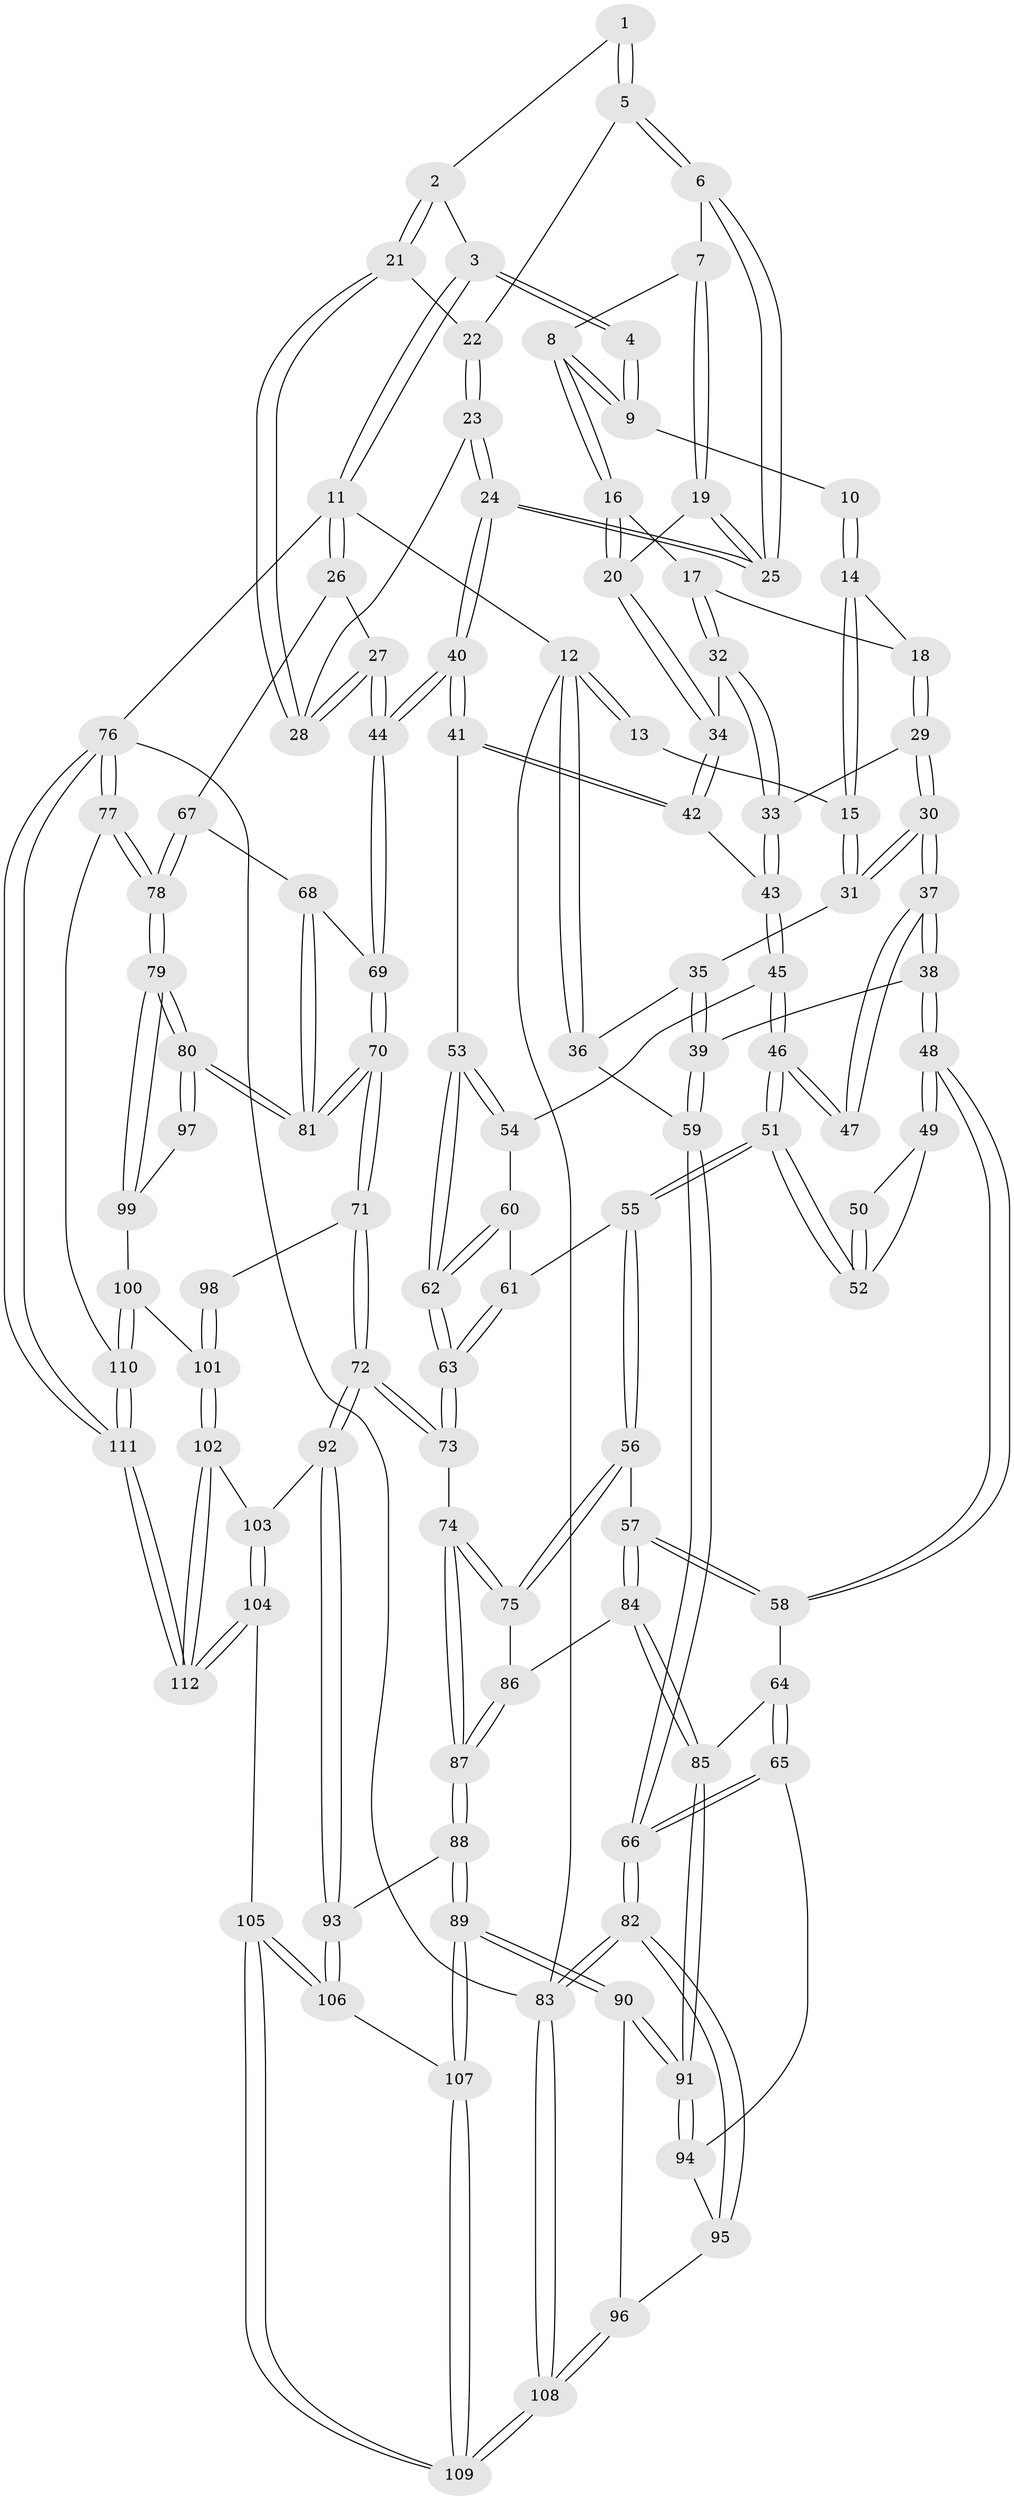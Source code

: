 // coarse degree distribution, {3: 0.23529411764705882, 4: 0.29411764705882354, 6: 0.16176470588235295, 5: 0.27941176470588236, 7: 0.014705882352941176, 2: 0.014705882352941176}
// Generated by graph-tools (version 1.1) at 2025/42/03/06/25 10:42:27]
// undirected, 112 vertices, 277 edges
graph export_dot {
graph [start="1"]
  node [color=gray90,style=filled];
  1 [pos="+0.8124302211699951+0"];
  2 [pos="+0.9150867189918676+0.07025656547991405"];
  3 [pos="+1+0"];
  4 [pos="+0.7642533610057514+0"];
  5 [pos="+0.8013810518671665+0.08189362619023377"];
  6 [pos="+0.7849477565989973+0.09240394586933658"];
  7 [pos="+0.6999213888551027+0.06177370592305617"];
  8 [pos="+0.5712260365366473+0"];
  9 [pos="+0.5629606790763327+0"];
  10 [pos="+0.5299112310313453+0"];
  11 [pos="+1+0"];
  12 [pos="+0+0"];
  13 [pos="+0.044816003751303055+0"];
  14 [pos="+0.37089668046794183+0.11697615210226316"];
  15 [pos="+0.25832649648746003+0.12275588402033209"];
  16 [pos="+0.5697054364894192+0.01658180826098977"];
  17 [pos="+0.5135125970932967+0.16988332308641182"];
  18 [pos="+0.3811909896495938+0.12983076412485517"];
  19 [pos="+0.6601344970151702+0.2165486988346814"];
  20 [pos="+0.6547352451819441+0.2171737039153198"];
  21 [pos="+0.9126227424021739+0.08793041895223626"];
  22 [pos="+0.8524231779526988+0.09405976841334707"];
  23 [pos="+0.8308919548891675+0.23389044661390854"];
  24 [pos="+0.7725314462450371+0.25387940376405216"];
  25 [pos="+0.7565212971571212+0.24102939143029845"];
  26 [pos="+1+0.24657070803044415"];
  27 [pos="+1+0.23603522699086332"];
  28 [pos="+0.9982651449247819+0.2097743611765816"];
  29 [pos="+0.39920651572098786+0.2927086176830103"];
  30 [pos="+0.26083391011787505+0.35028671576541753"];
  31 [pos="+0.250971585757739+0.13178121543219284"];
  32 [pos="+0.5651106599670772+0.2430059439757019"];
  33 [pos="+0.502935271555961+0.330477507850638"];
  34 [pos="+0.6378141375308637+0.2253564532381074"];
  35 [pos="+0.1626350704246909+0.15633811012541798"];
  36 [pos="+0+0.11165551893673627"];
  37 [pos="+0.2346950798787177+0.38653050378980836"];
  38 [pos="+0.20791175434394532+0.4081380615303216"];
  39 [pos="+0.1350694288987534+0.3848965377407032"];
  40 [pos="+0.7934567768136019+0.4488995429158163"];
  41 [pos="+0.7694062266208126+0.45131938403120914"];
  42 [pos="+0.6544808367742287+0.3722302718349343"];
  43 [pos="+0.5107059417353748+0.36675199690218657"];
  44 [pos="+0.8081945487602228+0.4587829921069953"];
  45 [pos="+0.508006453193169+0.4035575764579652"];
  46 [pos="+0.47686793756314205+0.43005840930432365"];
  47 [pos="+0.393879266860593+0.4313290861065829"];
  48 [pos="+0.22175643752470053+0.46744225144932866"];
  49 [pos="+0.3581427027568082+0.4824507698921001"];
  50 [pos="+0.38542880962511744+0.46086635388164265"];
  51 [pos="+0.43096510949707884+0.5442261407496929"];
  52 [pos="+0.38367399643771377+0.4904610631690825"];
  53 [pos="+0.6423715570917643+0.503846800521361"];
  54 [pos="+0.5148857006738531+0.41066323874980637"];
  55 [pos="+0.4304117055124799+0.5479573173904487"];
  56 [pos="+0.4227521141890368+0.5638790259051526"];
  57 [pos="+0.4027660308152889+0.5834508105242288"];
  58 [pos="+0.22537730831325203+0.4963996644816348"];
  59 [pos="+0+0.3546368157568952"];
  60 [pos="+0.5242335367316268+0.5234453722308259"];
  61 [pos="+0.5199723468374069+0.5425088187496394"];
  62 [pos="+0.6367718624892769+0.5163388838042765"];
  63 [pos="+0.5999888552775682+0.6139237867041943"];
  64 [pos="+0.21021466593243285+0.543274471594401"];
  65 [pos="+0.09751282217512923+0.640466013574516"];
  66 [pos="+0+0.5837662062996667"];
  67 [pos="+1+0.33322630039521633"];
  68 [pos="+0.8320159285486805+0.4797259944955691"];
  69 [pos="+0.8185461404223686+0.4738250009142111"];
  70 [pos="+0.7628071909948412+0.6872626437394069"];
  71 [pos="+0.7222435840977297+0.7373101481599099"];
  72 [pos="+0.6718080459266484+0.745596202708632"];
  73 [pos="+0.5986068868568414+0.6271454052284272"];
  74 [pos="+0.592797081552469+0.6275578477596748"];
  75 [pos="+0.5535643859841693+0.6167745235356775"];
  76 [pos="+1+1"];
  77 [pos="+1+0.922723404837978"];
  78 [pos="+1+0.6992785386913076"];
  79 [pos="+1+0.699106917274645"];
  80 [pos="+1+0.683238940709305"];
  81 [pos="+1+0.6631774333714311"];
  82 [pos="+0+0.8283400156748366"];
  83 [pos="+0+1"];
  84 [pos="+0.39851475934561575+0.6348336892425354"];
  85 [pos="+0.27485946422850327+0.6686328628216948"];
  86 [pos="+0.4035350870575802+0.6439043908275246"];
  87 [pos="+0.42888102903183767+0.7014839907415612"];
  88 [pos="+0.43056702396075613+0.8215034537151442"];
  89 [pos="+0.3917480787140841+0.846337573561511"];
  90 [pos="+0.2650755516787734+0.7828736024369967"];
  91 [pos="+0.2522906050641422+0.7526860713519544"];
  92 [pos="+0.6181729289238626+0.8117147555662388"];
  93 [pos="+0.5807877326401419+0.8311710273814639"];
  94 [pos="+0.12320395473413348+0.700291253889967"];
  95 [pos="+0.09293967030497237+0.770837297641063"];
  96 [pos="+0.1409469380363107+0.8840642684044271"];
  97 [pos="+0.8338858888826861+0.7785755614488102"];
  98 [pos="+0.7691074665445072+0.7743211870507317"];
  99 [pos="+0.9424779135561665+0.864488508276196"];
  100 [pos="+0.8996801648700182+0.911516151226401"];
  101 [pos="+0.8105793740344113+0.8661087796773538"];
  102 [pos="+0.7528567253124154+0.9561598758031136"];
  103 [pos="+0.6831618066822231+0.8992545353588374"];
  104 [pos="+0.6082827629190417+1"];
  105 [pos="+0.5961175539423618+1"];
  106 [pos="+0.5739632832909382+1"];
  107 [pos="+0.3852674341546589+0.8729921713073259"];
  108 [pos="+0+1"];
  109 [pos="+0.22579640437880155+1"];
  110 [pos="+0.8983359225632618+0.9502036745585278"];
  111 [pos="+0.8502345892112368+1"];
  112 [pos="+0.8359621336723987+1"];
  1 -- 2;
  1 -- 5;
  1 -- 5;
  2 -- 3;
  2 -- 21;
  2 -- 21;
  3 -- 4;
  3 -- 4;
  3 -- 11;
  3 -- 11;
  4 -- 9;
  4 -- 9;
  5 -- 6;
  5 -- 6;
  5 -- 22;
  6 -- 7;
  6 -- 25;
  6 -- 25;
  7 -- 8;
  7 -- 19;
  7 -- 19;
  8 -- 9;
  8 -- 9;
  8 -- 16;
  8 -- 16;
  9 -- 10;
  10 -- 14;
  10 -- 14;
  11 -- 12;
  11 -- 26;
  11 -- 26;
  11 -- 76;
  12 -- 13;
  12 -- 13;
  12 -- 36;
  12 -- 36;
  12 -- 83;
  13 -- 15;
  14 -- 15;
  14 -- 15;
  14 -- 18;
  15 -- 31;
  15 -- 31;
  16 -- 17;
  16 -- 20;
  16 -- 20;
  17 -- 18;
  17 -- 32;
  17 -- 32;
  18 -- 29;
  18 -- 29;
  19 -- 20;
  19 -- 25;
  19 -- 25;
  20 -- 34;
  20 -- 34;
  21 -- 22;
  21 -- 28;
  21 -- 28;
  22 -- 23;
  22 -- 23;
  23 -- 24;
  23 -- 24;
  23 -- 28;
  24 -- 25;
  24 -- 25;
  24 -- 40;
  24 -- 40;
  26 -- 27;
  26 -- 67;
  27 -- 28;
  27 -- 28;
  27 -- 44;
  27 -- 44;
  29 -- 30;
  29 -- 30;
  29 -- 33;
  30 -- 31;
  30 -- 31;
  30 -- 37;
  30 -- 37;
  31 -- 35;
  32 -- 33;
  32 -- 33;
  32 -- 34;
  33 -- 43;
  33 -- 43;
  34 -- 42;
  34 -- 42;
  35 -- 36;
  35 -- 39;
  35 -- 39;
  36 -- 59;
  37 -- 38;
  37 -- 38;
  37 -- 47;
  37 -- 47;
  38 -- 39;
  38 -- 48;
  38 -- 48;
  39 -- 59;
  39 -- 59;
  40 -- 41;
  40 -- 41;
  40 -- 44;
  40 -- 44;
  41 -- 42;
  41 -- 42;
  41 -- 53;
  42 -- 43;
  43 -- 45;
  43 -- 45;
  44 -- 69;
  44 -- 69;
  45 -- 46;
  45 -- 46;
  45 -- 54;
  46 -- 47;
  46 -- 47;
  46 -- 51;
  46 -- 51;
  48 -- 49;
  48 -- 49;
  48 -- 58;
  48 -- 58;
  49 -- 50;
  49 -- 52;
  50 -- 52;
  50 -- 52;
  51 -- 52;
  51 -- 52;
  51 -- 55;
  51 -- 55;
  53 -- 54;
  53 -- 54;
  53 -- 62;
  53 -- 62;
  54 -- 60;
  55 -- 56;
  55 -- 56;
  55 -- 61;
  56 -- 57;
  56 -- 75;
  56 -- 75;
  57 -- 58;
  57 -- 58;
  57 -- 84;
  57 -- 84;
  58 -- 64;
  59 -- 66;
  59 -- 66;
  60 -- 61;
  60 -- 62;
  60 -- 62;
  61 -- 63;
  61 -- 63;
  62 -- 63;
  62 -- 63;
  63 -- 73;
  63 -- 73;
  64 -- 65;
  64 -- 65;
  64 -- 85;
  65 -- 66;
  65 -- 66;
  65 -- 94;
  66 -- 82;
  66 -- 82;
  67 -- 68;
  67 -- 78;
  67 -- 78;
  68 -- 69;
  68 -- 81;
  68 -- 81;
  69 -- 70;
  69 -- 70;
  70 -- 71;
  70 -- 71;
  70 -- 81;
  70 -- 81;
  71 -- 72;
  71 -- 72;
  71 -- 98;
  72 -- 73;
  72 -- 73;
  72 -- 92;
  72 -- 92;
  73 -- 74;
  74 -- 75;
  74 -- 75;
  74 -- 87;
  74 -- 87;
  75 -- 86;
  76 -- 77;
  76 -- 77;
  76 -- 111;
  76 -- 111;
  76 -- 83;
  77 -- 78;
  77 -- 78;
  77 -- 110;
  78 -- 79;
  78 -- 79;
  79 -- 80;
  79 -- 80;
  79 -- 99;
  79 -- 99;
  80 -- 81;
  80 -- 81;
  80 -- 97;
  80 -- 97;
  82 -- 83;
  82 -- 83;
  82 -- 95;
  82 -- 95;
  83 -- 108;
  83 -- 108;
  84 -- 85;
  84 -- 85;
  84 -- 86;
  85 -- 91;
  85 -- 91;
  86 -- 87;
  86 -- 87;
  87 -- 88;
  87 -- 88;
  88 -- 89;
  88 -- 89;
  88 -- 93;
  89 -- 90;
  89 -- 90;
  89 -- 107;
  89 -- 107;
  90 -- 91;
  90 -- 91;
  90 -- 96;
  91 -- 94;
  91 -- 94;
  92 -- 93;
  92 -- 93;
  92 -- 103;
  93 -- 106;
  93 -- 106;
  94 -- 95;
  95 -- 96;
  96 -- 108;
  96 -- 108;
  97 -- 99;
  98 -- 101;
  98 -- 101;
  99 -- 100;
  100 -- 101;
  100 -- 110;
  100 -- 110;
  101 -- 102;
  101 -- 102;
  102 -- 103;
  102 -- 112;
  102 -- 112;
  103 -- 104;
  103 -- 104;
  104 -- 105;
  104 -- 112;
  104 -- 112;
  105 -- 106;
  105 -- 106;
  105 -- 109;
  105 -- 109;
  106 -- 107;
  107 -- 109;
  107 -- 109;
  108 -- 109;
  108 -- 109;
  110 -- 111;
  110 -- 111;
  111 -- 112;
  111 -- 112;
}
